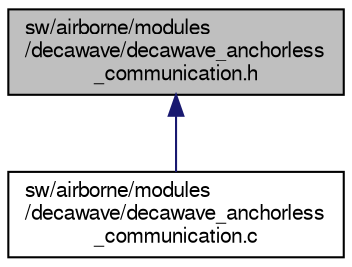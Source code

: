 digraph "sw/airborne/modules/decawave/decawave_anchorless_communication.h"
{
  edge [fontname="FreeSans",fontsize="10",labelfontname="FreeSans",labelfontsize="10"];
  node [fontname="FreeSans",fontsize="10",shape=record];
  Node1 [label="sw/airborne/modules\l/decawave/decawave_anchorless\l_communication.h",height=0.2,width=0.4,color="black", fillcolor="grey75", style="filled", fontcolor="black"];
  Node1 -> Node2 [dir="back",color="midnightblue",fontsize="10",style="solid",fontname="FreeSans"];
  Node2 [label="sw/airborne/modules\l/decawave/decawave_anchorless\l_communication.c",height=0.2,width=0.4,color="black", fillcolor="white", style="filled",URL="$decawave__anchorless__communication_8c.html"];
}
